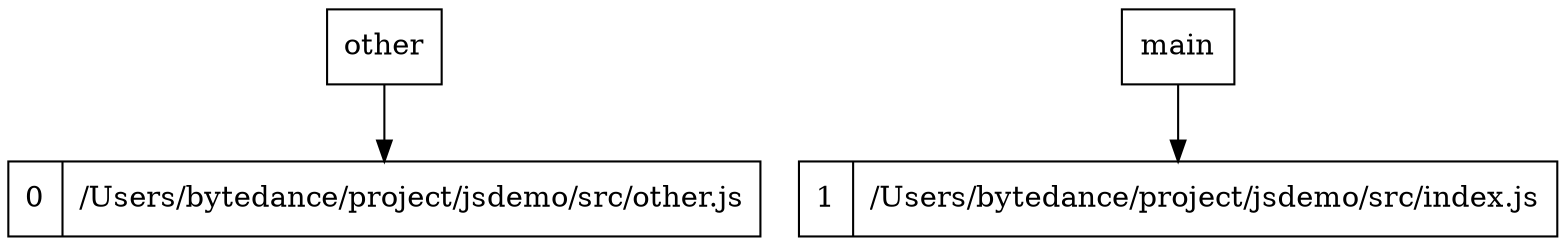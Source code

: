 digraph G {
     0 [
label="0 | /Users/bytedance/project/jsdemo/src/other.js"
shape=record
];
     2 [
label="other"
shape=record
];
     1 [
label="1 | /Users/bytedance/project/jsdemo/src/index.js"
shape=record
];
     3 [
label="main"
shape=record
];
2 -> 0;
3 -> 1;
}